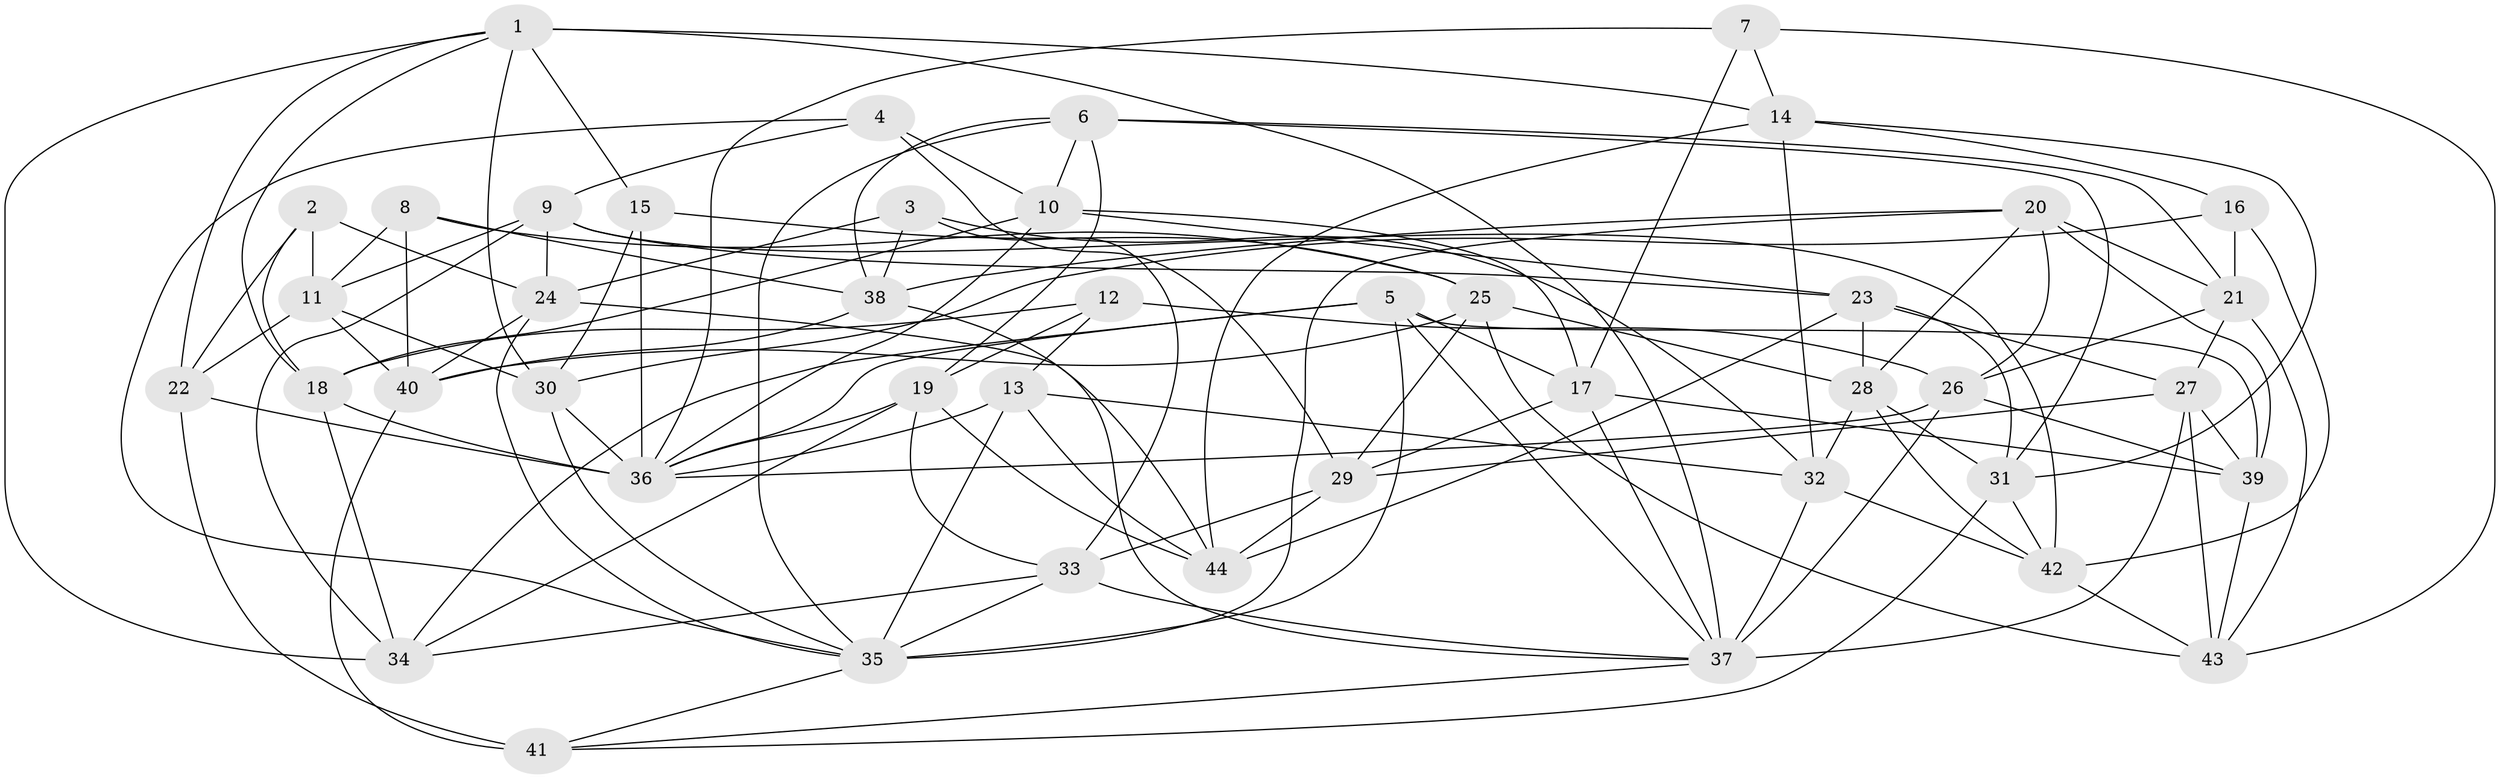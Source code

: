 // original degree distribution, {4: 1.0}
// Generated by graph-tools (version 1.1) at 2025/26/03/09/25 03:26:57]
// undirected, 44 vertices, 128 edges
graph export_dot {
graph [start="1"]
  node [color=gray90,style=filled];
  1;
  2;
  3;
  4;
  5;
  6;
  7;
  8;
  9;
  10;
  11;
  12;
  13;
  14;
  15;
  16;
  17;
  18;
  19;
  20;
  21;
  22;
  23;
  24;
  25;
  26;
  27;
  28;
  29;
  30;
  31;
  32;
  33;
  34;
  35;
  36;
  37;
  38;
  39;
  40;
  41;
  42;
  43;
  44;
  1 -- 14 [weight=1.0];
  1 -- 15 [weight=1.0];
  1 -- 18 [weight=1.0];
  1 -- 22 [weight=1.0];
  1 -- 30 [weight=1.0];
  1 -- 34 [weight=1.0];
  1 -- 37 [weight=2.0];
  2 -- 11 [weight=1.0];
  2 -- 18 [weight=1.0];
  2 -- 22 [weight=1.0];
  2 -- 24 [weight=1.0];
  3 -- 24 [weight=1.0];
  3 -- 32 [weight=1.0];
  3 -- 33 [weight=1.0];
  3 -- 38 [weight=1.0];
  4 -- 9 [weight=1.0];
  4 -- 10 [weight=1.0];
  4 -- 29 [weight=1.0];
  4 -- 35 [weight=1.0];
  5 -- 17 [weight=1.0];
  5 -- 34 [weight=1.0];
  5 -- 35 [weight=1.0];
  5 -- 36 [weight=1.0];
  5 -- 37 [weight=1.0];
  5 -- 39 [weight=1.0];
  6 -- 10 [weight=1.0];
  6 -- 19 [weight=1.0];
  6 -- 21 [weight=1.0];
  6 -- 31 [weight=1.0];
  6 -- 35 [weight=1.0];
  6 -- 38 [weight=1.0];
  7 -- 14 [weight=1.0];
  7 -- 17 [weight=1.0];
  7 -- 36 [weight=1.0];
  7 -- 43 [weight=1.0];
  8 -- 11 [weight=1.0];
  8 -- 25 [weight=1.0];
  8 -- 38 [weight=1.0];
  8 -- 40 [weight=1.0];
  9 -- 11 [weight=1.0];
  9 -- 23 [weight=1.0];
  9 -- 24 [weight=1.0];
  9 -- 34 [weight=1.0];
  9 -- 42 [weight=1.0];
  10 -- 17 [weight=1.0];
  10 -- 18 [weight=1.0];
  10 -- 23 [weight=1.0];
  10 -- 36 [weight=1.0];
  11 -- 22 [weight=1.0];
  11 -- 30 [weight=1.0];
  11 -- 40 [weight=1.0];
  12 -- 13 [weight=1.0];
  12 -- 18 [weight=1.0];
  12 -- 19 [weight=1.0];
  12 -- 26 [weight=1.0];
  13 -- 32 [weight=1.0];
  13 -- 35 [weight=2.0];
  13 -- 36 [weight=1.0];
  13 -- 44 [weight=1.0];
  14 -- 16 [weight=1.0];
  14 -- 31 [weight=1.0];
  14 -- 32 [weight=1.0];
  14 -- 44 [weight=1.0];
  15 -- 25 [weight=1.0];
  15 -- 30 [weight=1.0];
  15 -- 36 [weight=1.0];
  16 -- 21 [weight=1.0];
  16 -- 30 [weight=1.0];
  16 -- 42 [weight=1.0];
  17 -- 29 [weight=1.0];
  17 -- 37 [weight=1.0];
  17 -- 39 [weight=1.0];
  18 -- 34 [weight=1.0];
  18 -- 36 [weight=1.0];
  19 -- 33 [weight=1.0];
  19 -- 34 [weight=1.0];
  19 -- 36 [weight=1.0];
  19 -- 44 [weight=1.0];
  20 -- 21 [weight=1.0];
  20 -- 26 [weight=1.0];
  20 -- 28 [weight=1.0];
  20 -- 35 [weight=1.0];
  20 -- 38 [weight=1.0];
  20 -- 39 [weight=1.0];
  21 -- 26 [weight=1.0];
  21 -- 27 [weight=1.0];
  21 -- 43 [weight=1.0];
  22 -- 36 [weight=1.0];
  22 -- 41 [weight=2.0];
  23 -- 27 [weight=1.0];
  23 -- 28 [weight=1.0];
  23 -- 31 [weight=1.0];
  23 -- 44 [weight=1.0];
  24 -- 35 [weight=1.0];
  24 -- 37 [weight=1.0];
  24 -- 40 [weight=1.0];
  25 -- 28 [weight=1.0];
  25 -- 29 [weight=1.0];
  25 -- 40 [weight=1.0];
  25 -- 43 [weight=1.0];
  26 -- 36 [weight=1.0];
  26 -- 37 [weight=1.0];
  26 -- 39 [weight=1.0];
  27 -- 29 [weight=1.0];
  27 -- 37 [weight=1.0];
  27 -- 39 [weight=1.0];
  27 -- 43 [weight=1.0];
  28 -- 31 [weight=1.0];
  28 -- 32 [weight=1.0];
  28 -- 42 [weight=1.0];
  29 -- 33 [weight=1.0];
  29 -- 44 [weight=1.0];
  30 -- 35 [weight=1.0];
  30 -- 36 [weight=1.0];
  31 -- 41 [weight=1.0];
  31 -- 42 [weight=1.0];
  32 -- 37 [weight=1.0];
  32 -- 42 [weight=1.0];
  33 -- 34 [weight=1.0];
  33 -- 35 [weight=1.0];
  33 -- 37 [weight=1.0];
  35 -- 41 [weight=1.0];
  37 -- 41 [weight=1.0];
  38 -- 40 [weight=1.0];
  38 -- 44 [weight=1.0];
  39 -- 43 [weight=1.0];
  40 -- 41 [weight=1.0];
  42 -- 43 [weight=1.0];
}
